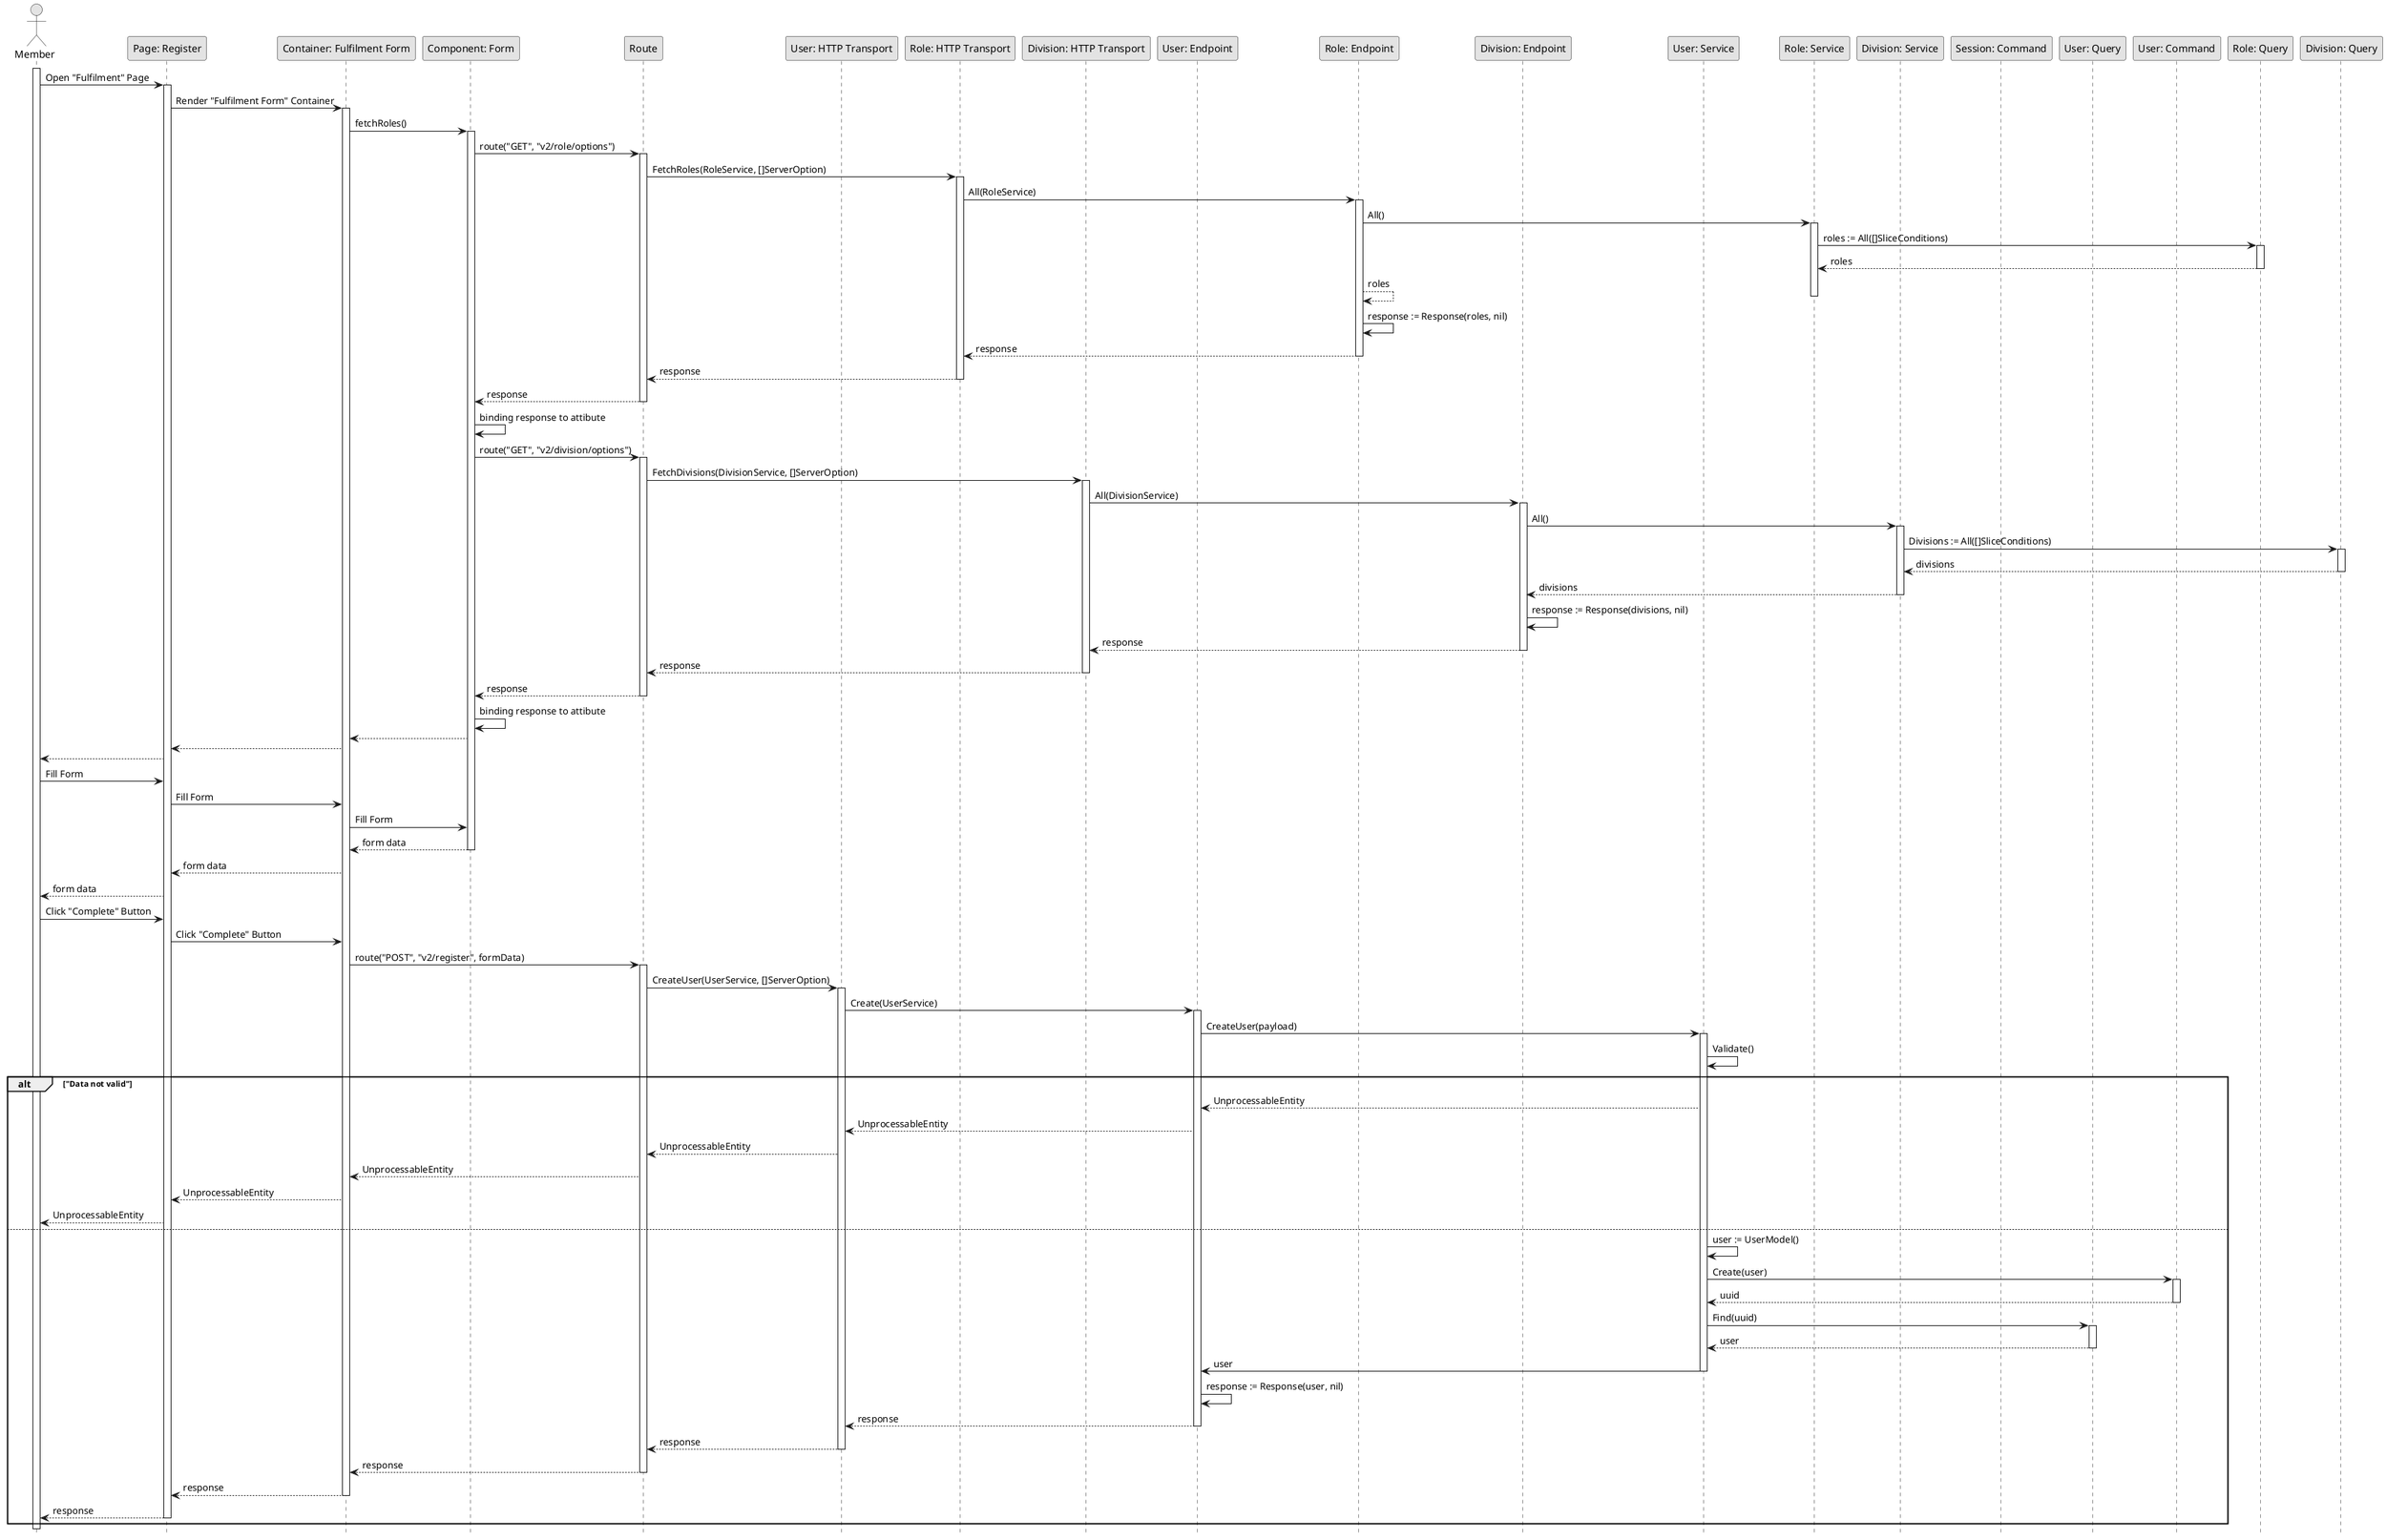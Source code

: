 @startuml Register

skinparam Monochrome true
skinparam Shadowing false
hide footbox

actor Member
participant "Page: Register" as RegisterPage
participant "Container: Fulfilment Form" as FulfilmentFormContainer
participant "Component: Form" as FulfilmentFormComponent
participant "Route" as Route
participant "User: HTTP Transport" as UserHTTPTransport
participant "Role: HTTP Transport" as RoleHTTPTransport
participant "Division: HTTP Transport" as DivisionHTTPTransport
participant "User: Endpoint" as UserEndpoint
participant "Role: Endpoint" as RoleEndpoint
participant "Division: Endpoint" as DivisionEndpoint
participant "User: Service" as UserService
participant "Role: Service" as RoleService
participant "Division: Service" as DivisionService
participant "Session: Command" as SessionCommand
participant "User: Query" as UserQuery
participant "User: Command" as UserCommand
participant "Role: Query" as RoleQuery
participant "Division: Query" as DivisionQuery

activate Member

' Load Data
Member->RegisterPage: Open "Fulfilment" Page
activate RegisterPage
RegisterPage->FulfilmentFormContainer: Render "Fulfilment Form" Container
activate FulfilmentFormContainer
FulfilmentFormContainer->FulfilmentFormComponent: fetchRoles()

' Fetch Roles
activate FulfilmentFormComponent
FulfilmentFormComponent->Route: route("GET", "v2/role/options")
activate Route
Route->RoleHTTPTransport: FetchRoles(RoleService, []ServerOption)
activate RoleHTTPTransport
RoleHTTPTransport->RoleEndpoint: All(RoleService)
activate RoleEndpoint
RoleEndpoint->RoleService: All()
activate RoleService
RoleService->RoleQuery: roles := All([]SliceConditions)
activate RoleQuery
RoleQuery-->RoleService: roles
deactivate RoleQuery
RoleEndpoint-->RoleEndpoint: roles
deactivate RoleService
RoleEndpoint->RoleEndpoint: response := Response(roles, nil)
RoleEndpoint-->RoleHTTPTransport: response
deactivate RoleEndpoint
RoleHTTPTransport-->Route: response
deactivate RoleHTTPTransport
Route-->FulfilmentFormComponent: response
deactivate Route
FulfilmentFormComponent->FulfilmentFormComponent: binding response to attibute
' End Fetch Roles

' Fetch Division
FulfilmentFormComponent->Route: route("GET", "v2/division/options")
activate Route
Route->DivisionHTTPTransport: FetchDivisions(DivisionService, []ServerOption)
activate DivisionHTTPTransport
DivisionHTTPTransport->DivisionEndpoint: All(DivisionService)
activate DivisionEndpoint
DivisionEndpoint->DivisionService: All()
activate DivisionService
DivisionService->DivisionQuery: Divisions := All([]SliceConditions)
activate DivisionQuery
DivisionQuery-->DivisionService: divisions
deactivate DivisionQuery
DivisionService-->DivisionEndpoint: divisions
deactivate DivisionService
DivisionEndpoint->DivisionEndpoint: response := Response(divisions, nil)
DivisionEndpoint-->DivisionHTTPTransport: response
deactivate DivisionEndpoint
DivisionHTTPTransport-->Route: response
deactivate DivisionHTTPTransport
Route-->FulfilmentFormComponent: response
deactivate Route
FulfilmentFormComponent->FulfilmentFormComponent: binding response to attibute
' End Fetch Division

FulfilmentFormComponent-->FulfilmentFormContainer
FulfilmentFormContainer-->RegisterPage
RegisterPage-->Member
' End Load Data

' Fill Data
Member->RegisterPage: Fill Form
RegisterPage->FulfilmentFormContainer: Fill Form
FulfilmentFormContainer->FulfilmentFormComponent: Fill Form
FulfilmentFormComponent-->FulfilmentFormContainer: form data
deactivate FulfilmentFormComponent
FulfilmentFormContainer-->RegisterPage: form data
RegisterPage-->Member: form data
' End Fill Data

Member->RegisterPage: Click "Complete" Button
RegisterPage->FulfilmentFormContainer: Click "Complete" Button
FulfilmentFormContainer->Route: route("POST", "v2/register", formData)
activate Route
Route->UserHTTPTransport: CreateUser(UserService, []ServerOption)
activate UserHTTPTransport
UserHTTPTransport->UserEndpoint: Create(UserService)
activate UserEndpoint
UserEndpoint->UserService: CreateUser(payload)
activate UserService
UserService->UserService: Validate()

alt "Data not valid"
    UserService-->UserEndpoint: UnprocessableEntity
    UserEndpoint-->UserHTTPTransport: UnprocessableEntity
    UserHTTPTransport-->Route: UnprocessableEntity
    Route-->FulfilmentFormContainer: UnprocessableEntity
    FulfilmentFormContainer-->RegisterPage: UnprocessableEntity
    RegisterPage-->Member: UnprocessableEntity
else
    UserService->UserService: user := UserModel()
    UserService->UserCommand: Create(user)
    activate UserCommand
    UserCommand-->UserService: uuid
    deactivate UserCommand
    UserService->UserQuery: Find(uuid)
    activate UserQuery
    UserQuery-->UserService: user
    deactivate UserQuery
    UserService->UserEndpoint: user
    deactivate UserService
    UserEndpoint->UserEndpoint:  response := Response(user, nil)
    UserEndpoint-->UserHTTPTransport: response
    deactivate UserEndpoint
    UserHTTPTransport-->Route: response
    deactivate UserHTTPTransport
    Route-->FulfilmentFormContainer: response
    deactivate Route
    FulfilmentFormContainer-->RegisterPage: response
    deactivate FulfilmentFormContainer
    RegisterPage-->Member: response
    deactivate RegisterPage
end

deactivate Member

@enduml
